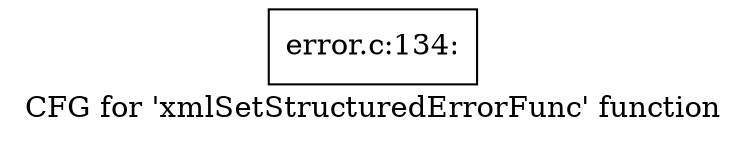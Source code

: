 digraph "CFG for 'xmlSetStructuredErrorFunc' function" {
	label="CFG for 'xmlSetStructuredErrorFunc' function";

	Node0x452f080 [shape=record,label="{error.c:134:}"];
}
